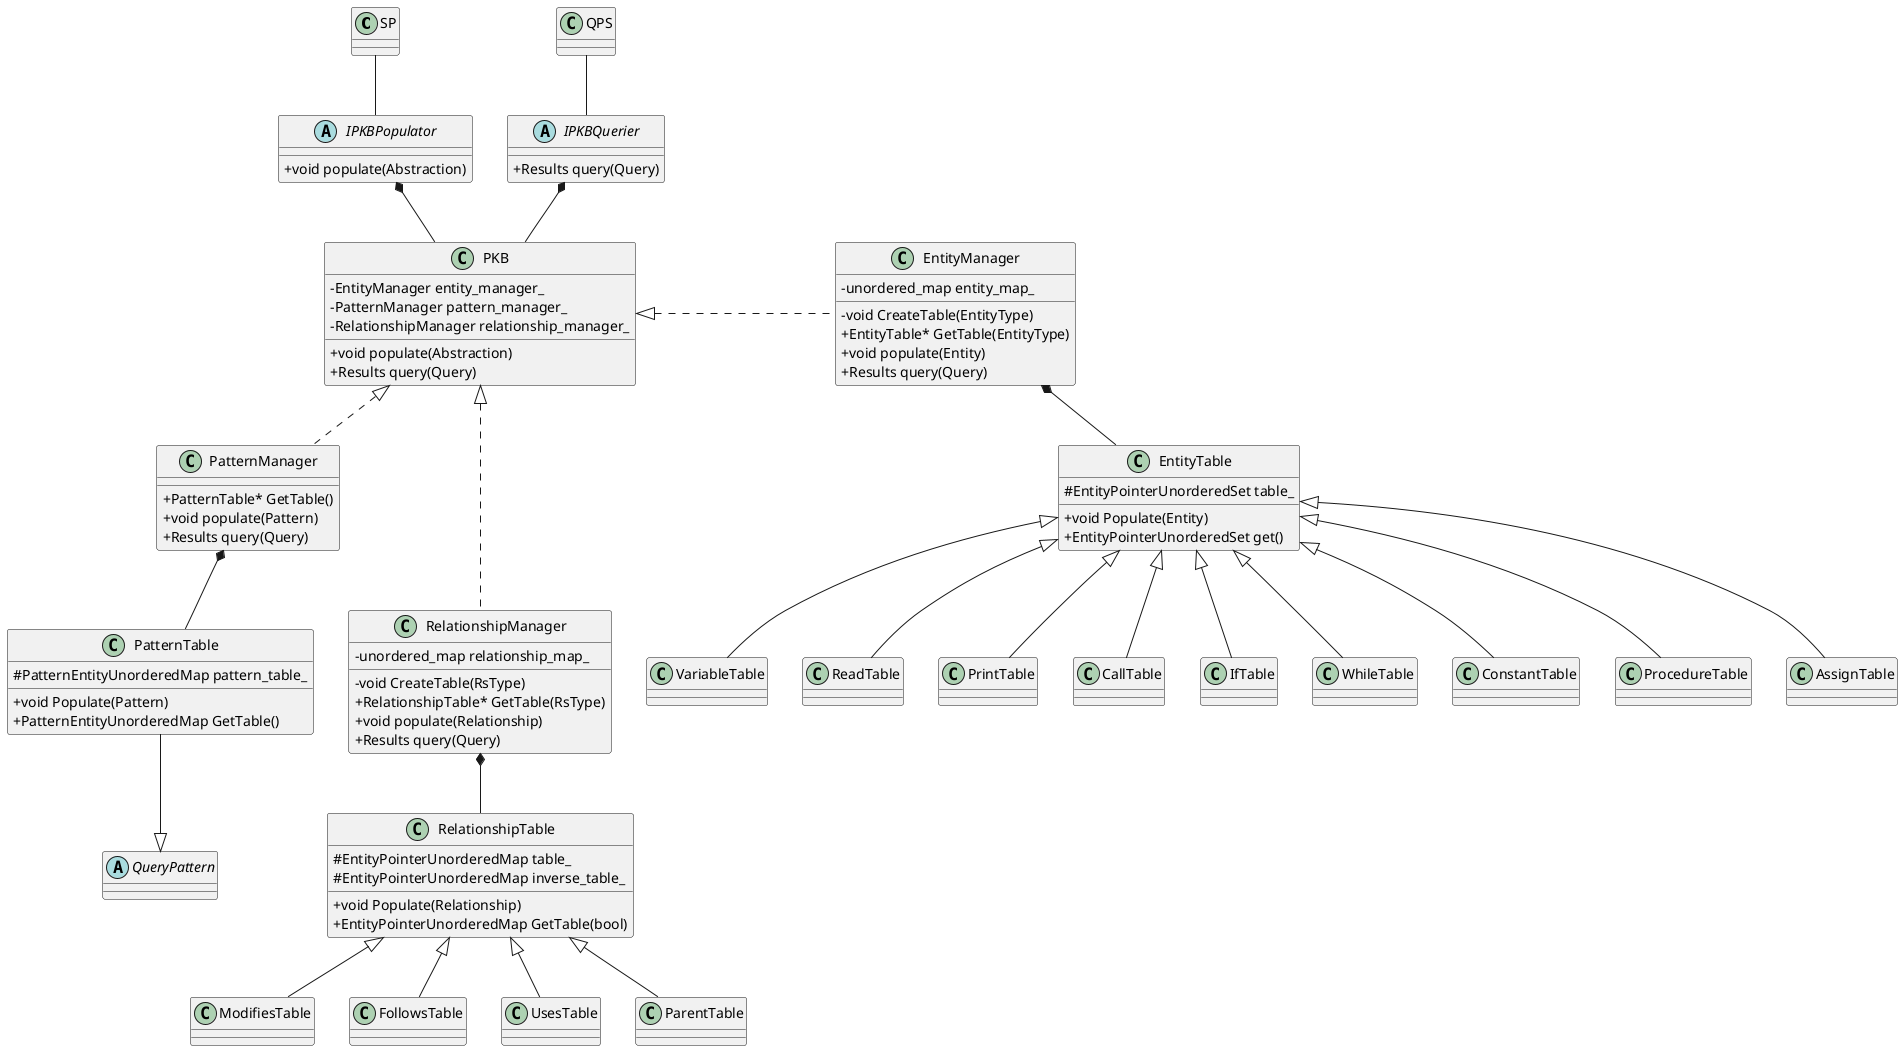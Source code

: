 @startuml
skinparam classAttributeIconSize 0

class SP
class QPS
class PKB

abstract class IPKBPopulator {
	+void populate(Abstraction)
}

abstract class IPKBQuerier {
	+Results query(Query)
}

class PKB {
    -EntityManager entity_manager_
    -PatternManager pattern_manager_
    -RelationshipManager relationship_manager_
    +void populate(Abstraction)
    +Results query(Query)
}

class EntityManager {
    -unordered_map entity_map_ 
    -void CreateTable(EntityType)
    +EntityTable* GetTable(EntityType) 
    +void populate(Entity)
    +Results query(Query)
}

class RelationshipManager {
    -unordered_map relationship_map_
    -void CreateTable(RsType)
    +RelationshipTable* GetTable(RsType) 
    +void populate(Relationship)
    +Results query(Query)
}

class PatternManager {
    +PatternTable* GetTable()
    +void populate(Pattern)
    +Results query(Query)
}

class RelationshipTable {
    #EntityPointerUnorderedMap table_
    #EntityPointerUnorderedMap inverse_table_
    +void Populate(Relationship)
    +EntityPointerUnorderedMap GetTable(bool)
}

class EntityTable {
    #EntityPointerUnorderedSet table_
    +void Populate(Entity)
    +EntityPointerUnorderedSet get()
}

class PatternTable {
    #PatternEntityUnorderedMap pattern_table_
    +void Populate(Pattern)
    +PatternEntityUnorderedMap GetTable()
}

abstract class "QueryPattern"

class VariableTable {
}

class ReadTable {
}

class PrintTable {
}

class CallTable {
}

class IfTable {
}

class WhileTable {
}

class ConstantTable {
}

class ProcedureTable {
}

class AssignTable {
}

class ModifiesTable {
}

class FollowsTable {
}  

class UsesTable {
}

class ParentTable {
} 

IPKBPopulator *-down- PKB
IPKBQuerier *-down- PKB
SP -down- IPKBPopulator
QPS -down- IPKBQuerier

PKB <|.down EntityManager
PKB <|.down.  PatternManager
PKB <|.down.. RelationshipManager

EntityTable -up-* EntityManager

VariableTable -up-|> EntityTable
ReadTable -up-|> EntityTable
PrintTable -up-|> EntityTable
CallTable -up-|> EntityTable
IfTable -up-|> EntityTable
WhileTable -up-|> EntityTable
ConstantTable -up-|> EntityTable
ProcedureTable -up-|> EntityTable
AssignTable -up-|> EntityTable

RelationshipTable -up-* RelationshipManager 

ModifiesTable -up-|> RelationshipTable
FollowsTable -up-|> RelationshipTable 
UsesTable -up-|> RelationshipTable
ParentTable -up-|> RelationshipTable 

PatternTable -up-* PatternManager
PatternTable -down-|> QueryPattern

@enduml